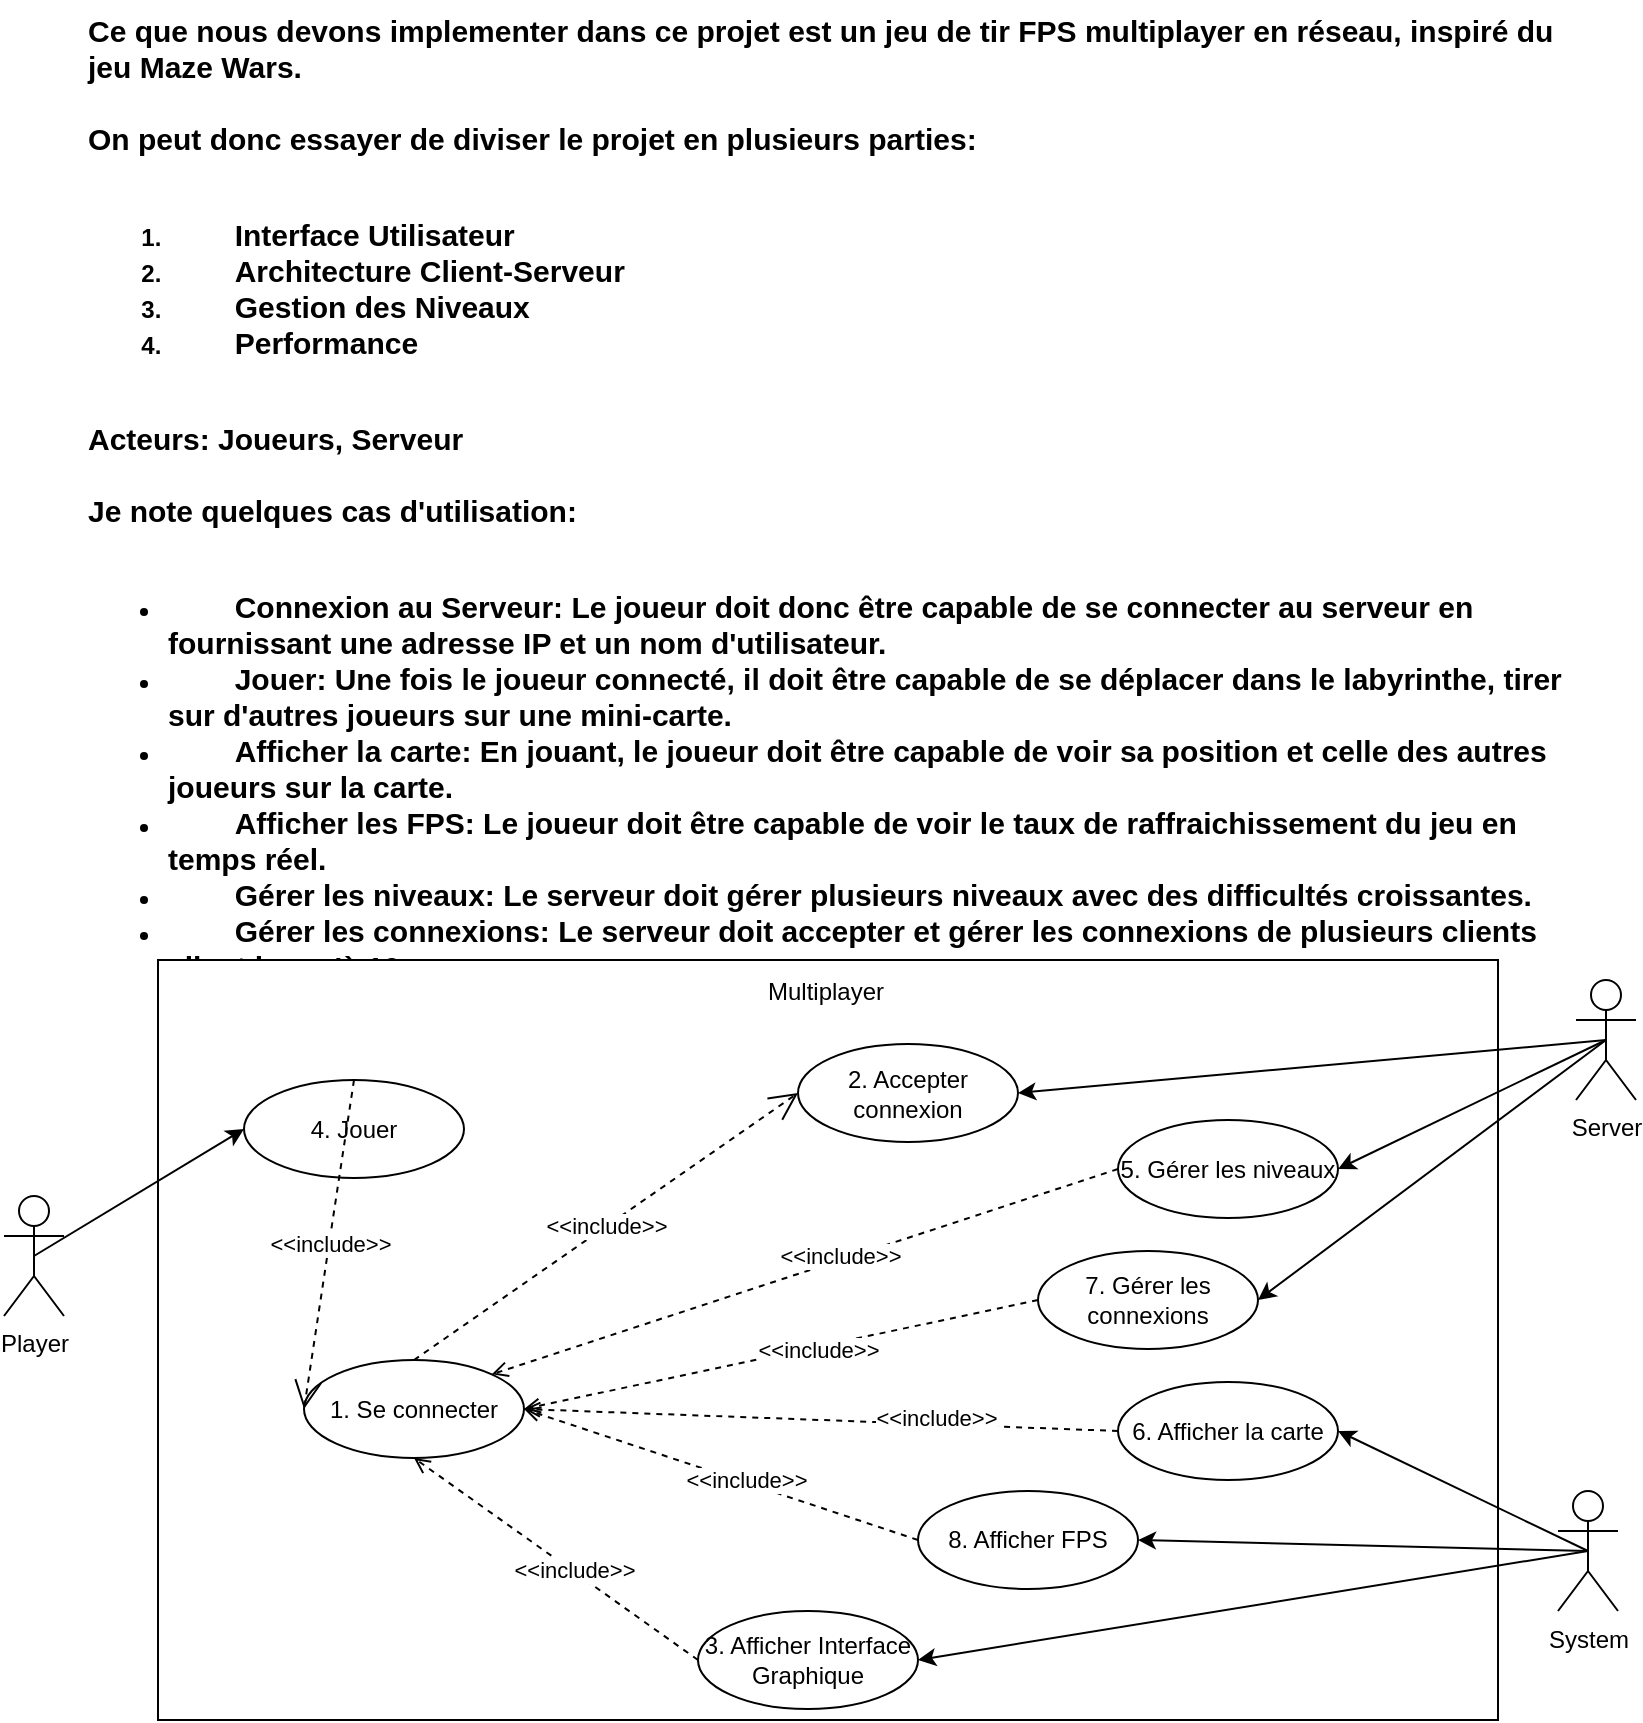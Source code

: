 <mxfile version="26.0.7">
  <diagram name="Page-1" id="b7OvJLLRNeaMzJlPHRX7">
    <mxGraphModel dx="838" dy="455" grid="1" gridSize="10" guides="1" tooltips="1" connect="1" arrows="1" fold="1" page="1" pageScale="1" pageWidth="827" pageHeight="1169" math="0" shadow="0">
      <root>
        <mxCell id="0" />
        <mxCell id="1" parent="0" />
        <mxCell id="_ZDbf0oBPFSHa6KY8h0P-3" value="&lt;div&gt;&lt;font style=&quot;font-size: 15px;&quot;&gt;Ce que nous devons implementer dans ce projet est un jeu de tir FPS multiplayer en réseau, inspiré du jeu Maze Wars.&lt;/font&gt;&lt;/div&gt;&lt;div&gt;&lt;font style=&quot;font-size: 15px;&quot;&gt;&lt;br&gt;&lt;/font&gt;&lt;/div&gt;&lt;div&gt;&lt;font style=&quot;font-size: 15px;&quot;&gt;On peut donc essayer de diviser le projet en plusieurs parties:&lt;/font&gt;&lt;/div&gt;&lt;div&gt;&lt;font style=&quot;font-size: 15px;&quot;&gt;&lt;br&gt;&lt;/font&gt;&lt;/div&gt;&lt;ol&gt;&lt;li&gt;&lt;font style=&quot;font-size: 15px;&quot;&gt;&lt;span style=&quot;white-space: pre;&quot;&gt;&#x9;&lt;/span&gt;Interface Utilisateur&lt;/font&gt;&lt;/li&gt;&lt;li&gt;&lt;font style=&quot;font-size: 15px;&quot;&gt;&lt;span style=&quot;white-space: pre;&quot;&gt;&#x9;&lt;/span&gt;Architecture Client-Serveur&lt;/font&gt;&lt;/li&gt;&lt;li&gt;&lt;font style=&quot;font-size: 15px;&quot;&gt;&lt;span style=&quot;white-space: pre;&quot;&gt;&#x9;&lt;/span&gt;Gestion des Niveaux&lt;/font&gt;&lt;/li&gt;&lt;li&gt;&lt;font style=&quot;font-size: 15px;&quot;&gt;&lt;span style=&quot;white-space: pre;&quot;&gt;&#x9;&lt;/span&gt;Performance&lt;/font&gt;&lt;/li&gt;&lt;/ol&gt;&lt;div&gt;&lt;font style=&quot;font-size: 15px;&quot;&gt;&lt;br&gt;&lt;/font&gt;&lt;/div&gt;&lt;div&gt;&lt;font style=&quot;font-size: 15px;&quot;&gt;Acteurs: Joueurs, Serveur&lt;/font&gt;&lt;/div&gt;&lt;div&gt;&lt;font style=&quot;font-size: 15px;&quot;&gt;&lt;br&gt;&lt;/font&gt;&lt;/div&gt;&lt;div&gt;&lt;font style=&quot;font-size: 15px;&quot;&gt;Je note quelques cas d&#39;utilisation:&lt;/font&gt;&lt;/div&gt;&lt;div&gt;&lt;font style=&quot;font-size: 15px;&quot;&gt;&lt;br&gt;&lt;/font&gt;&lt;/div&gt;&lt;ul&gt;&lt;li&gt;&lt;font style=&quot;font-size: 15px;&quot;&gt;&lt;span style=&quot;white-space: pre;&quot;&gt;&#x9;&lt;/span&gt;Connexion au Serveur: Le joueur doit donc être capable de se connecter au serveur en fournissant une adresse IP et un nom d&#39;utilisateur.&lt;/font&gt;&lt;/li&gt;&lt;li&gt;&lt;font style=&quot;font-size: 15px;&quot;&gt;&lt;span style=&quot;white-space: pre;&quot;&gt;&#x9;&lt;/span&gt;Jouer: Une fois le joueur connecté, il doit être capable de se déplacer dans le labyrinthe, tirer sur d&#39;autres joueurs sur une mini-carte.&lt;/font&gt;&lt;/li&gt;&lt;li&gt;&lt;font style=&quot;font-size: 15px;&quot;&gt;&lt;span style=&quot;white-space: pre;&quot;&gt;&#x9;&lt;/span&gt;Afficher la carte: En jouant, le joueur doit être capable de voir sa position et celle des autres joueurs sur la carte.&lt;/font&gt;&lt;/li&gt;&lt;li&gt;&lt;font style=&quot;font-size: 15px;&quot;&gt;&lt;span style=&quot;white-space: pre;&quot;&gt;&#x9;&lt;/span&gt;Afficher les FPS: Le joueur doit être capable de voir le taux de raffraichissement du jeu en temps réel.&lt;/font&gt;&lt;/li&gt;&lt;li&gt;&lt;font style=&quot;font-size: 15px;&quot;&gt;&lt;span style=&quot;white-space: pre;&quot;&gt;&#x9;&lt;/span&gt;Gérer les niveaux: Le serveur doit gérer plusieurs niveaux avec des difficultés croissantes.&lt;/font&gt;&lt;/li&gt;&lt;li&gt;&lt;font style=&quot;font-size: 15px;&quot;&gt;&lt;span style=&quot;white-space: pre;&quot;&gt;&#x9;&lt;/span&gt;Gérer les connexions: Le serveur doit accepter et gérer les connexions de plusieurs clients allant jusqu&#39;à 10&lt;br&gt;&lt;/font&gt;&lt;/li&gt;&lt;/ul&gt;" style="text;html=1;align=left;verticalAlign=top;whiteSpace=wrap;rounded=0;fontStyle=1" vertex="1" parent="1">
          <mxGeometry x="40" y="40" width="750" height="470" as="geometry" />
        </mxCell>
        <mxCell id="_ZDbf0oBPFSHa6KY8h0P-5" value="&lt;div align=&quot;left&quot;&gt;&lt;br&gt;&lt;/div&gt;" style="rounded=0;whiteSpace=wrap;html=1;" vertex="1" parent="1">
          <mxGeometry x="77" y="520" width="670" height="380" as="geometry" />
        </mxCell>
        <mxCell id="_ZDbf0oBPFSHa6KY8h0P-6" value="Multiplayer" style="text;html=1;align=center;verticalAlign=middle;whiteSpace=wrap;rounded=0;" vertex="1" parent="1">
          <mxGeometry x="381" y="521" width="60" height="30" as="geometry" />
        </mxCell>
        <mxCell id="_ZDbf0oBPFSHa6KY8h0P-20" style="rounded=0;orthogonalLoop=1;jettySize=auto;html=1;exitX=0.5;exitY=0.5;exitDx=0;exitDy=0;exitPerimeter=0;entryX=0;entryY=0.5;entryDx=0;entryDy=0;" edge="1" parent="1" source="_ZDbf0oBPFSHa6KY8h0P-7" target="_ZDbf0oBPFSHa6KY8h0P-11">
          <mxGeometry relative="1" as="geometry">
            <mxPoint x="12" y="690" as="sourcePoint" />
          </mxGeometry>
        </mxCell>
        <mxCell id="_ZDbf0oBPFSHa6KY8h0P-7" value="Player" style="shape=umlActor;verticalLabelPosition=bottom;verticalAlign=top;html=1;outlineConnect=0;" vertex="1" parent="1">
          <mxGeometry y="638" width="30" height="60" as="geometry" />
        </mxCell>
        <mxCell id="_ZDbf0oBPFSHa6KY8h0P-21" style="rounded=0;orthogonalLoop=1;jettySize=auto;html=1;exitX=0.5;exitY=0.5;exitDx=0;exitDy=0;exitPerimeter=0;entryX=1;entryY=0.5;entryDx=0;entryDy=0;" edge="1" parent="1" source="_ZDbf0oBPFSHa6KY8h0P-9" target="_ZDbf0oBPFSHa6KY8h0P-16">
          <mxGeometry relative="1" as="geometry" />
        </mxCell>
        <mxCell id="_ZDbf0oBPFSHa6KY8h0P-23" style="rounded=0;orthogonalLoop=1;jettySize=auto;html=1;exitX=0.5;exitY=0.5;exitDx=0;exitDy=0;exitPerimeter=0;entryX=1;entryY=0.5;entryDx=0;entryDy=0;" edge="1" parent="1" source="_ZDbf0oBPFSHa6KY8h0P-9" target="_ZDbf0oBPFSHa6KY8h0P-14">
          <mxGeometry relative="1" as="geometry" />
        </mxCell>
        <mxCell id="_ZDbf0oBPFSHa6KY8h0P-27" style="rounded=0;orthogonalLoop=1;jettySize=auto;html=1;exitX=0.5;exitY=0.5;exitDx=0;exitDy=0;exitPerimeter=0;entryX=1;entryY=0.5;entryDx=0;entryDy=0;" edge="1" parent="1" source="_ZDbf0oBPFSHa6KY8h0P-9" target="_ZDbf0oBPFSHa6KY8h0P-13">
          <mxGeometry relative="1" as="geometry" />
        </mxCell>
        <mxCell id="_ZDbf0oBPFSHa6KY8h0P-9" value="&lt;div&gt;Server&lt;/div&gt;" style="shape=umlActor;verticalLabelPosition=bottom;verticalAlign=top;html=1;outlineConnect=0;" vertex="1" parent="1">
          <mxGeometry x="786" y="530" width="30" height="60" as="geometry" />
        </mxCell>
        <mxCell id="_ZDbf0oBPFSHa6KY8h0P-28" style="rounded=0;orthogonalLoop=1;jettySize=auto;html=1;exitX=0.5;exitY=0.5;exitDx=0;exitDy=0;exitPerimeter=0;entryX=1;entryY=0.5;entryDx=0;entryDy=0;" edge="1" parent="1" source="_ZDbf0oBPFSHa6KY8h0P-10" target="_ZDbf0oBPFSHa6KY8h0P-18">
          <mxGeometry relative="1" as="geometry" />
        </mxCell>
        <mxCell id="_ZDbf0oBPFSHa6KY8h0P-29" style="rounded=0;orthogonalLoop=1;jettySize=auto;html=1;exitX=0.5;exitY=0.5;exitDx=0;exitDy=0;exitPerimeter=0;entryX=1;entryY=0.5;entryDx=0;entryDy=0;" edge="1" parent="1" source="_ZDbf0oBPFSHa6KY8h0P-10" target="_ZDbf0oBPFSHa6KY8h0P-19">
          <mxGeometry relative="1" as="geometry" />
        </mxCell>
        <mxCell id="_ZDbf0oBPFSHa6KY8h0P-30" style="rounded=0;orthogonalLoop=1;jettySize=auto;html=1;exitX=0.5;exitY=0.5;exitDx=0;exitDy=0;exitPerimeter=0;entryX=1;entryY=0.5;entryDx=0;entryDy=0;" edge="1" parent="1" source="_ZDbf0oBPFSHa6KY8h0P-10" target="_ZDbf0oBPFSHa6KY8h0P-15">
          <mxGeometry relative="1" as="geometry" />
        </mxCell>
        <mxCell id="_ZDbf0oBPFSHa6KY8h0P-10" value="System" style="shape=umlActor;verticalLabelPosition=bottom;verticalAlign=top;html=1;outlineConnect=0;" vertex="1" parent="1">
          <mxGeometry x="777" y="785.5" width="30" height="60" as="geometry" />
        </mxCell>
        <mxCell id="_ZDbf0oBPFSHa6KY8h0P-11" value="4. Jouer" style="ellipse;whiteSpace=wrap;html=1;" vertex="1" parent="1">
          <mxGeometry x="120" y="580" width="110" height="49" as="geometry" />
        </mxCell>
        <mxCell id="_ZDbf0oBPFSHa6KY8h0P-12" value="1. Se connecter" style="ellipse;whiteSpace=wrap;html=1;" vertex="1" parent="1">
          <mxGeometry x="150" y="720" width="110" height="49" as="geometry" />
        </mxCell>
        <mxCell id="_ZDbf0oBPFSHa6KY8h0P-40" style="rounded=0;orthogonalLoop=1;jettySize=auto;html=1;exitX=0;exitY=0.5;exitDx=0;exitDy=0;entryX=1;entryY=0;entryDx=0;entryDy=0;dashed=1;endArrow=open;endFill=0;" edge="1" parent="1" source="_ZDbf0oBPFSHa6KY8h0P-13" target="_ZDbf0oBPFSHa6KY8h0P-12">
          <mxGeometry relative="1" as="geometry" />
        </mxCell>
        <mxCell id="_ZDbf0oBPFSHa6KY8h0P-41" value="&amp;lt;&amp;lt;include&amp;gt;&amp;gt;" style="edgeLabel;html=1;align=center;verticalAlign=middle;resizable=0;points=[];" vertex="1" connectable="0" parent="_ZDbf0oBPFSHa6KY8h0P-40">
          <mxGeometry x="-0.115" y="-2" relative="1" as="geometry">
            <mxPoint as="offset" />
          </mxGeometry>
        </mxCell>
        <mxCell id="_ZDbf0oBPFSHa6KY8h0P-13" value="5. Gérer les niveaux" style="ellipse;whiteSpace=wrap;html=1;" vertex="1" parent="1">
          <mxGeometry x="557" y="600" width="110" height="49" as="geometry" />
        </mxCell>
        <mxCell id="_ZDbf0oBPFSHa6KY8h0P-14" value="2. Accepter connexion" style="ellipse;whiteSpace=wrap;html=1;" vertex="1" parent="1">
          <mxGeometry x="397" y="562" width="110" height="49" as="geometry" />
        </mxCell>
        <mxCell id="_ZDbf0oBPFSHa6KY8h0P-35" style="rounded=0;orthogonalLoop=1;jettySize=auto;html=1;exitX=0;exitY=0.5;exitDx=0;exitDy=0;entryX=1;entryY=0.5;entryDx=0;entryDy=0;dashed=1;endArrow=open;endFill=0;" edge="1" parent="1" source="_ZDbf0oBPFSHa6KY8h0P-15" target="_ZDbf0oBPFSHa6KY8h0P-12">
          <mxGeometry relative="1" as="geometry" />
        </mxCell>
        <mxCell id="_ZDbf0oBPFSHa6KY8h0P-36" value="&amp;lt;&amp;lt;include&amp;gt;&amp;gt;" style="edgeLabel;html=1;align=center;verticalAlign=middle;resizable=0;points=[];" vertex="1" connectable="0" parent="_ZDbf0oBPFSHa6KY8h0P-35">
          <mxGeometry x="-0.12" y="-1" relative="1" as="geometry">
            <mxPoint as="offset" />
          </mxGeometry>
        </mxCell>
        <mxCell id="_ZDbf0oBPFSHa6KY8h0P-15" value="8. Afficher FPS" style="ellipse;whiteSpace=wrap;html=1;" vertex="1" parent="1">
          <mxGeometry x="457" y="785.5" width="110" height="49" as="geometry" />
        </mxCell>
        <mxCell id="_ZDbf0oBPFSHa6KY8h0P-31" style="rounded=0;orthogonalLoop=1;jettySize=auto;html=1;exitX=0;exitY=0.5;exitDx=0;exitDy=0;entryX=1;entryY=0.5;entryDx=0;entryDy=0;dashed=1;endArrow=open;endFill=0;" edge="1" parent="1" source="_ZDbf0oBPFSHa6KY8h0P-16" target="_ZDbf0oBPFSHa6KY8h0P-12">
          <mxGeometry relative="1" as="geometry" />
        </mxCell>
        <mxCell id="_ZDbf0oBPFSHa6KY8h0P-33" value="&amp;lt;&amp;lt;include&amp;gt;&amp;gt;" style="edgeLabel;html=1;align=center;verticalAlign=middle;resizable=0;points=[];" vertex="1" connectable="0" parent="_ZDbf0oBPFSHa6KY8h0P-31">
          <mxGeometry x="-0.138" y="1" relative="1" as="geometry">
            <mxPoint as="offset" />
          </mxGeometry>
        </mxCell>
        <mxCell id="_ZDbf0oBPFSHa6KY8h0P-16" value="7. Gérer les connexions" style="ellipse;whiteSpace=wrap;html=1;" vertex="1" parent="1">
          <mxGeometry x="517" y="665.5" width="110" height="49" as="geometry" />
        </mxCell>
        <mxCell id="_ZDbf0oBPFSHa6KY8h0P-38" style="rounded=0;orthogonalLoop=1;jettySize=auto;html=1;exitX=0;exitY=0.5;exitDx=0;exitDy=0;entryX=0.5;entryY=1;entryDx=0;entryDy=0;dashed=1;endArrow=open;endFill=0;" edge="1" parent="1" source="_ZDbf0oBPFSHa6KY8h0P-18" target="_ZDbf0oBPFSHa6KY8h0P-12">
          <mxGeometry relative="1" as="geometry" />
        </mxCell>
        <mxCell id="_ZDbf0oBPFSHa6KY8h0P-39" value="&amp;lt;&amp;lt;include&amp;gt;&amp;gt;" style="edgeLabel;html=1;align=center;verticalAlign=middle;resizable=0;points=[];" vertex="1" connectable="0" parent="_ZDbf0oBPFSHa6KY8h0P-38">
          <mxGeometry x="-0.121" y="-1" relative="1" as="geometry">
            <mxPoint as="offset" />
          </mxGeometry>
        </mxCell>
        <mxCell id="_ZDbf0oBPFSHa6KY8h0P-18" value="3. Afficher Interface Graphique" style="ellipse;whiteSpace=wrap;html=1;" vertex="1" parent="1">
          <mxGeometry x="347" y="845.5" width="110" height="49" as="geometry" />
        </mxCell>
        <mxCell id="_ZDbf0oBPFSHa6KY8h0P-32" style="rounded=0;orthogonalLoop=1;jettySize=auto;html=1;exitX=0;exitY=0.5;exitDx=0;exitDy=0;entryX=1;entryY=0.5;entryDx=0;entryDy=0;dashed=1;endArrow=open;endFill=0;" edge="1" parent="1" source="_ZDbf0oBPFSHa6KY8h0P-19" target="_ZDbf0oBPFSHa6KY8h0P-12">
          <mxGeometry relative="1" as="geometry">
            <mxPoint x="297" y="650" as="targetPoint" />
          </mxGeometry>
        </mxCell>
        <mxCell id="_ZDbf0oBPFSHa6KY8h0P-34" value="&amp;lt;&amp;lt;include&amp;gt;&amp;gt;" style="edgeLabel;html=1;align=center;verticalAlign=middle;resizable=0;points=[];" vertex="1" connectable="0" parent="_ZDbf0oBPFSHa6KY8h0P-32">
          <mxGeometry x="-0.394" y="-3" relative="1" as="geometry">
            <mxPoint x="-1" as="offset" />
          </mxGeometry>
        </mxCell>
        <mxCell id="_ZDbf0oBPFSHa6KY8h0P-19" value="6. Afficher la carte" style="ellipse;whiteSpace=wrap;html=1;" vertex="1" parent="1">
          <mxGeometry x="557" y="731" width="110" height="49" as="geometry" />
        </mxCell>
        <mxCell id="_ZDbf0oBPFSHa6KY8h0P-25" value="&amp;lt;&amp;lt;include&amp;gt;&amp;gt;" style="endArrow=open;endSize=12;dashed=1;html=1;rounded=0;exitX=0.5;exitY=0;exitDx=0;exitDy=0;entryX=0;entryY=0.5;entryDx=0;entryDy=0;" edge="1" parent="1" source="_ZDbf0oBPFSHa6KY8h0P-11" target="_ZDbf0oBPFSHa6KY8h0P-12">
          <mxGeometry width="160" relative="1" as="geometry">
            <mxPoint x="357" y="690" as="sourcePoint" />
            <mxPoint x="517" y="690" as="targetPoint" />
          </mxGeometry>
        </mxCell>
        <mxCell id="_ZDbf0oBPFSHa6KY8h0P-26" value="&amp;lt;&amp;lt;include&amp;gt;&amp;gt;" style="endArrow=open;endSize=12;dashed=1;html=1;rounded=0;exitX=0.5;exitY=0;exitDx=0;exitDy=0;entryX=0;entryY=0.5;entryDx=0;entryDy=0;endFill=0;" edge="1" parent="1" source="_ZDbf0oBPFSHa6KY8h0P-12" target="_ZDbf0oBPFSHa6KY8h0P-14">
          <mxGeometry width="160" relative="1" as="geometry">
            <mxPoint x="247" y="585" as="sourcePoint" />
            <mxPoint x="341" y="636" as="targetPoint" />
          </mxGeometry>
        </mxCell>
      </root>
    </mxGraphModel>
  </diagram>
</mxfile>
